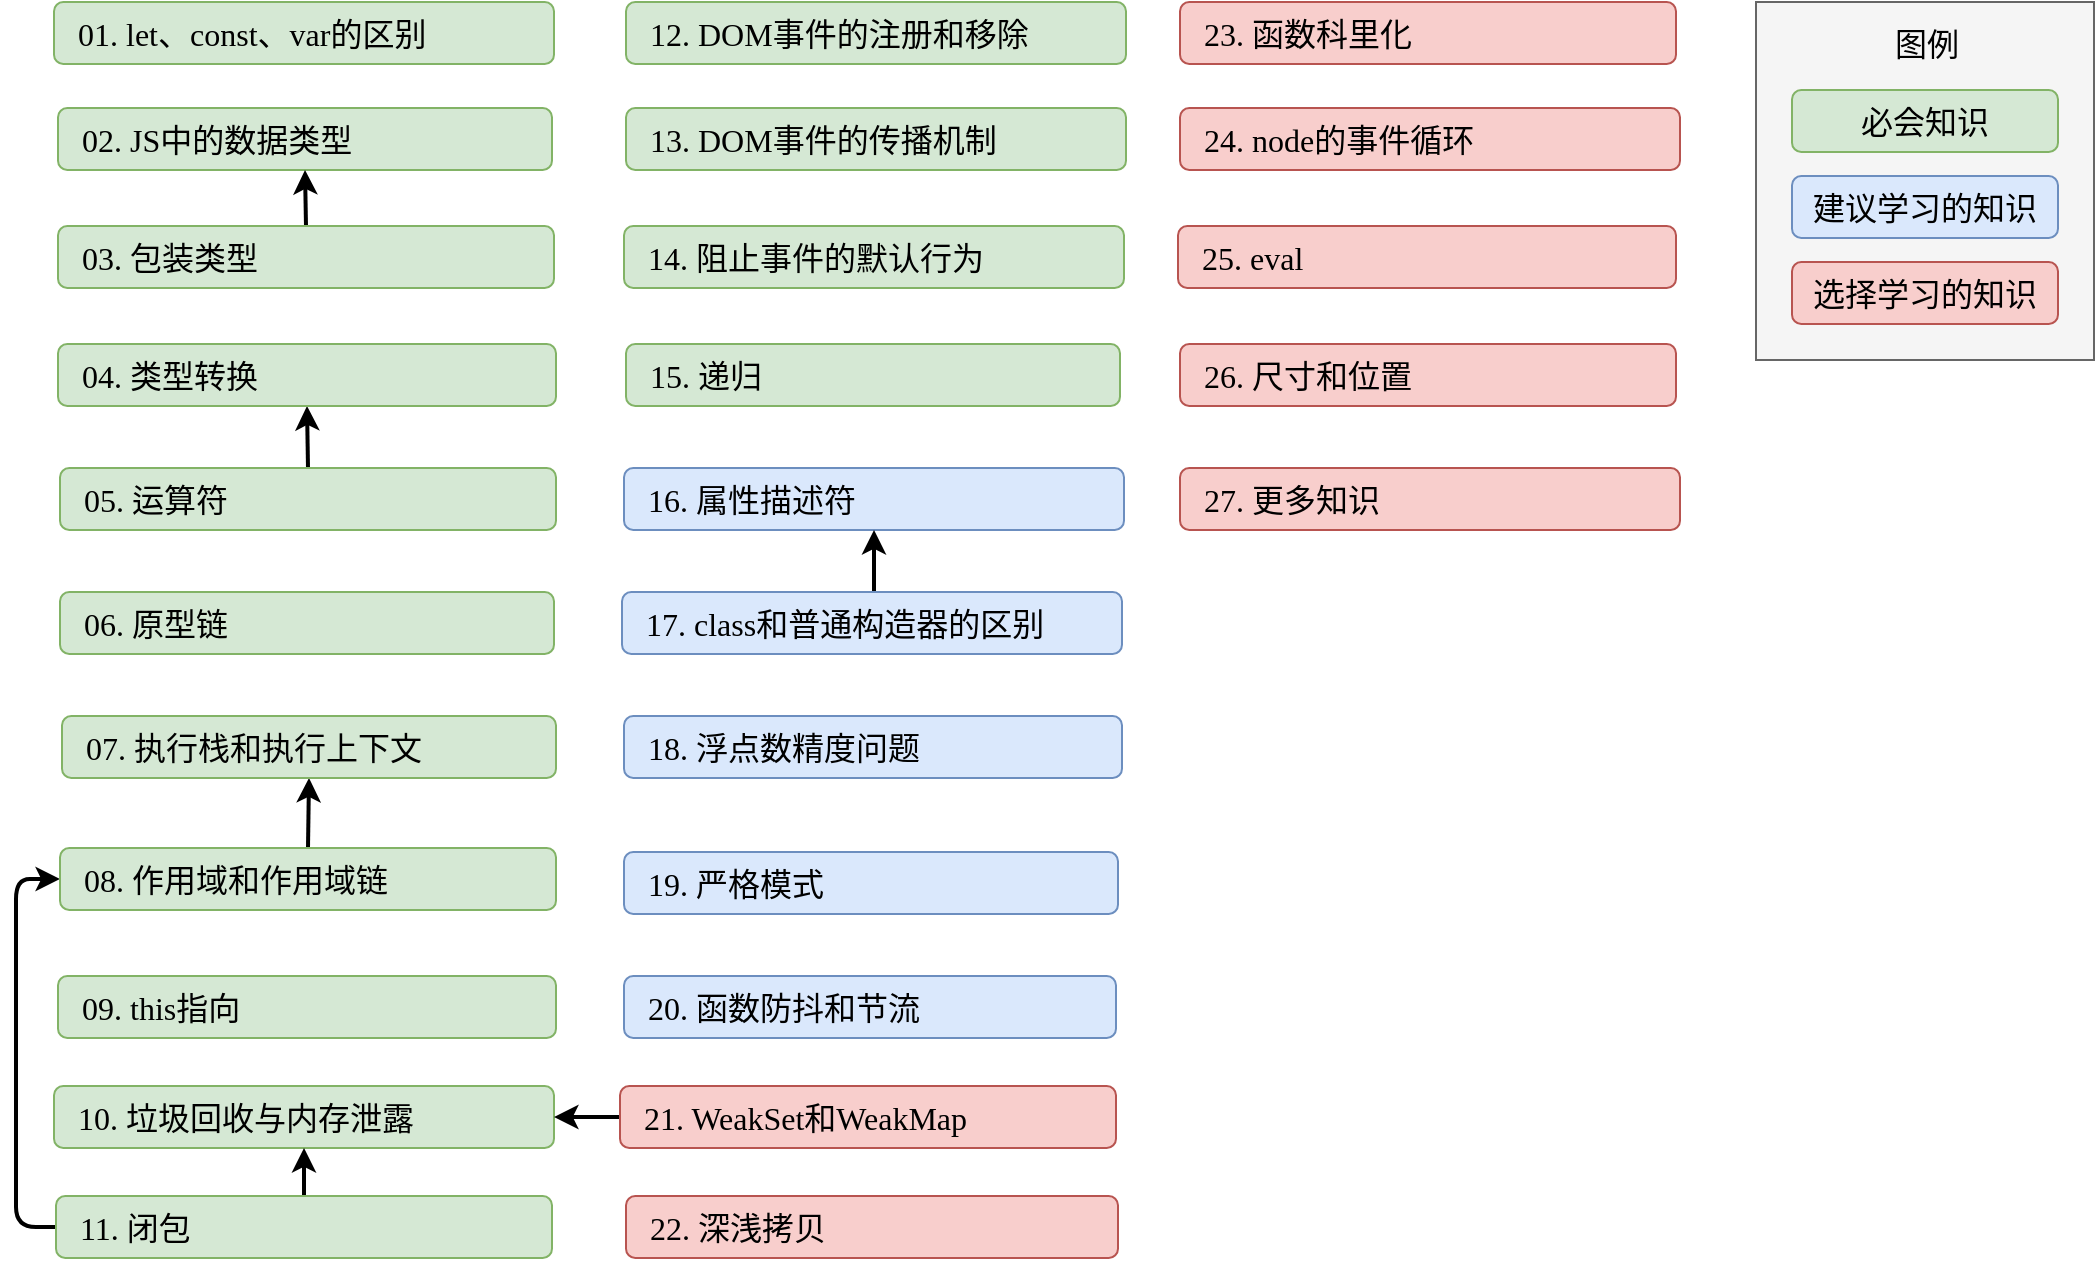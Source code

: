<mxfile>
    <diagram id="QFoU5hE6jV3CWI5dNyLY" name="第 1 页">
        <mxGraphModel dx="978" dy="637" grid="0" gridSize="10" guides="1" tooltips="1" connect="1" arrows="1" fold="1" page="1" pageScale="1" pageWidth="1654" pageHeight="1169" background="#ffffff" math="0" shadow="0">
            <root>
                <mxCell id="0"/>
                <mxCell id="1" parent="0"/>
                <mxCell id="2" value="&lt;font color=&quot;#000000&quot;&gt;02. JS中的数据类型&lt;/font&gt;" style="rounded=1;whiteSpace=wrap;html=1;fillColor=#d5e8d4;strokeColor=#82b366;fontSize=16;fontFamily=Roboto Mono;align=left;spacingLeft=10;" parent="1" vertex="1">
                    <mxGeometry x="142" y="190" width="247" height="31" as="geometry"/>
                </mxCell>
                <mxCell id="9" value="&lt;font color=&quot;#000000&quot;&gt;10. 垃圾回收与内存泄露&lt;/font&gt;" style="rounded=1;whiteSpace=wrap;html=1;fillColor=#d5e8d4;strokeColor=#82b366;fontSize=16;fontFamily=Roboto Mono;align=left;spacingLeft=10;" parent="1" vertex="1">
                    <mxGeometry x="140" y="679" width="250" height="31" as="geometry"/>
                </mxCell>
                <mxCell id="69" style="edgeStyle=none;html=1;strokeColor=#000000;strokeWidth=2;" parent="1" source="11" target="9" edge="1">
                    <mxGeometry relative="1" as="geometry"/>
                </mxCell>
                <mxCell id="70" style="edgeStyle=orthogonalEdgeStyle;html=1;entryX=0;entryY=0.5;entryDx=0;entryDy=0;strokeColor=#000000;strokeWidth=2;" parent="1" source="11" target="20" edge="1">
                    <mxGeometry relative="1" as="geometry">
                        <Array as="points">
                            <mxPoint x="121" y="750"/>
                            <mxPoint x="121" y="576"/>
                        </Array>
                    </mxGeometry>
                </mxCell>
                <mxCell id="11" value="&lt;font color=&quot;#000000&quot;&gt;11. 闭包&lt;/font&gt;" style="rounded=1;whiteSpace=wrap;html=1;fillColor=#d5e8d4;strokeColor=#82b366;fontSize=16;fontFamily=Roboto Mono;align=left;spacingLeft=10;" parent="1" vertex="1">
                    <mxGeometry x="141" y="734" width="248" height="31" as="geometry"/>
                </mxCell>
                <mxCell id="14" value="&lt;font color=&quot;#000000&quot;&gt;22. 深浅拷贝&lt;/font&gt;" style="rounded=1;whiteSpace=wrap;html=1;fillColor=#f8cecc;strokeColor=#b85450;fontSize=16;fontFamily=Roboto Mono;align=left;spacingLeft=10;" parent="1" vertex="1">
                    <mxGeometry x="426" y="734" width="246" height="31" as="geometry"/>
                </mxCell>
                <mxCell id="17" value="&lt;font color=&quot;#000000&quot;&gt;09. this指向&lt;/font&gt;" style="rounded=1;whiteSpace=wrap;html=1;fillColor=#d5e8d4;strokeColor=#82b366;fontSize=16;fontFamily=Roboto Mono;align=left;spacingLeft=10;" parent="1" vertex="1">
                    <mxGeometry x="142" y="624" width="249" height="31" as="geometry"/>
                </mxCell>
                <mxCell id="18" value="&lt;font color=&quot;#000000&quot;&gt;16. 属性描述符&lt;/font&gt;" style="rounded=1;whiteSpace=wrap;html=1;fillColor=#dae8fc;strokeColor=#6c8ebf;fontSize=16;fontFamily=Roboto Mono;align=left;spacingLeft=10;" parent="1" vertex="1">
                    <mxGeometry x="425" y="370" width="250" height="31" as="geometry"/>
                </mxCell>
                <mxCell id="63" style="edgeStyle=orthogonalEdgeStyle;rounded=0;orthogonalLoop=1;jettySize=auto;html=1;exitX=0.5;exitY=0;exitDx=0;exitDy=0;entryX=0.5;entryY=1;entryDx=0;entryDy=0;strokeColor=#000000;spacingLeft=10;strokeWidth=2;" parent="1" source="20" target="54" edge="1">
                    <mxGeometry relative="1" as="geometry"/>
                </mxCell>
                <mxCell id="20" value="&lt;font color=&quot;#000000&quot;&gt;08. 作用域和作用域链&lt;/font&gt;" style="rounded=1;whiteSpace=wrap;html=1;fillColor=#d5e8d4;strokeColor=#82b366;fontSize=16;fontFamily=Roboto Mono;align=left;spacingLeft=10;" parent="1" vertex="1">
                    <mxGeometry x="143" y="560" width="248" height="31" as="geometry"/>
                </mxCell>
                <mxCell id="62" style="edgeStyle=orthogonalEdgeStyle;rounded=0;orthogonalLoop=1;jettySize=auto;html=1;exitX=0.5;exitY=0;exitDx=0;exitDy=0;entryX=0.5;entryY=1;entryDx=0;entryDy=0;strokeColor=#000000;spacingLeft=10;strokeWidth=2;" parent="1" source="23" target="60" edge="1">
                    <mxGeometry relative="1" as="geometry"/>
                </mxCell>
                <mxCell id="23" value="&lt;font color=&quot;#000000&quot;&gt;05. 运算符&lt;/font&gt;" style="rounded=1;whiteSpace=wrap;html=1;fillColor=#d5e8d4;strokeColor=#82b366;fontSize=16;fontFamily=Roboto Mono;align=left;spacingLeft=10;" parent="1" vertex="1">
                    <mxGeometry x="143" y="370" width="248" height="31" as="geometry"/>
                </mxCell>
                <mxCell id="61" style="edgeStyle=orthogonalEdgeStyle;rounded=0;orthogonalLoop=1;jettySize=auto;html=1;exitX=0.5;exitY=0;exitDx=0;exitDy=0;entryX=0.5;entryY=1;entryDx=0;entryDy=0;strokeColor=#000000;spacingLeft=10;strokeWidth=2;" parent="1" source="24" target="2" edge="1">
                    <mxGeometry relative="1" as="geometry"/>
                </mxCell>
                <mxCell id="24" value="&lt;font color=&quot;#000000&quot;&gt;03. 包装类型&lt;/font&gt;" style="rounded=1;whiteSpace=wrap;html=1;fillColor=#d5e8d4;strokeColor=#82b366;fontSize=16;fontFamily=Roboto Mono;align=left;spacingLeft=10;" parent="1" vertex="1">
                    <mxGeometry x="142" y="249" width="248" height="31" as="geometry"/>
                </mxCell>
                <mxCell id="25" value="&lt;font color=&quot;#000000&quot;&gt;19. 严格模式&lt;/font&gt;" style="rounded=1;whiteSpace=wrap;html=1;fillColor=#dae8fc;strokeColor=#6c8ebf;fontSize=16;fontFamily=Roboto Mono;align=left;spacingLeft=10;" parent="1" vertex="1">
                    <mxGeometry x="425" y="562" width="247" height="31" as="geometry"/>
                </mxCell>
                <mxCell id="26" value="&lt;font color=&quot;#000000&quot;&gt;18. 浮点数精度问题&lt;/font&gt;" style="rounded=1;whiteSpace=wrap;html=1;fillColor=#dae8fc;strokeColor=#6c8ebf;fontSize=16;fontFamily=Roboto Mono;align=left;spacingLeft=10;" parent="1" vertex="1">
                    <mxGeometry x="425" y="494" width="249" height="31" as="geometry"/>
                </mxCell>
                <mxCell id="28" value="&lt;font color=&quot;#000000&quot;&gt;13. DOM事件的传播机制&lt;/font&gt;" style="rounded=1;whiteSpace=wrap;html=1;fillColor=#d5e8d4;strokeColor=#82b366;fontSize=16;fontFamily=Roboto Mono;align=left;spacingLeft=10;" parent="1" vertex="1">
                    <mxGeometry x="426" y="190" width="250" height="31" as="geometry"/>
                </mxCell>
                <mxCell id="29" value="&lt;font color=&quot;#000000&quot;&gt;14. 阻止事件的默认行为&lt;/font&gt;" style="rounded=1;whiteSpace=wrap;html=1;fillColor=#d5e8d4;strokeColor=#82b366;fontSize=16;fontFamily=Roboto Mono;align=left;spacingLeft=10;" parent="1" vertex="1">
                    <mxGeometry x="425" y="249" width="250" height="31" as="geometry"/>
                </mxCell>
                <mxCell id="30" value="&lt;font color=&quot;#000000&quot;&gt;20. 函数防抖和节流&lt;/font&gt;" style="rounded=1;whiteSpace=wrap;html=1;fillColor=#dae8fc;strokeColor=#6c8ebf;fontSize=16;fontFamily=Roboto Mono;align=left;spacingLeft=10;" parent="1" vertex="1">
                    <mxGeometry x="425" y="624" width="246" height="31" as="geometry"/>
                </mxCell>
                <mxCell id="31" value="&lt;font color=&quot;#000000&quot;&gt;01. let、const、var的区别&lt;/font&gt;" style="rounded=1;whiteSpace=wrap;html=1;fillColor=#d5e8d4;strokeColor=#82b366;fontSize=16;fontFamily=Roboto Mono;align=left;spacingLeft=10;" parent="1" vertex="1">
                    <mxGeometry x="140" y="137" width="250" height="31" as="geometry"/>
                </mxCell>
                <mxCell id="65" style="edgeStyle=orthogonalEdgeStyle;rounded=0;orthogonalLoop=1;jettySize=auto;html=1;exitX=0.5;exitY=0;exitDx=0;exitDy=0;entryX=0.5;entryY=1;entryDx=0;entryDy=0;strokeColor=#000000;spacingLeft=10;strokeWidth=2;" parent="1" source="32" target="18" edge="1">
                    <mxGeometry relative="1" as="geometry"/>
                </mxCell>
                <mxCell id="32" value="&lt;font color=&quot;#000000&quot;&gt;17. class和普通构造器的区别&lt;/font&gt;" style="rounded=1;whiteSpace=wrap;html=1;fillColor=#dae8fc;strokeColor=#6c8ebf;fontSize=16;fontFamily=Roboto Mono;align=left;spacingLeft=10;" parent="1" vertex="1">
                    <mxGeometry x="424" y="432" width="250" height="31" as="geometry"/>
                </mxCell>
                <mxCell id="33" value="&lt;font color=&quot;#000000&quot;&gt;12. DOM事件的注册和移除&lt;/font&gt;" style="rounded=1;whiteSpace=wrap;html=1;fillColor=#d5e8d4;strokeColor=#82b366;fontSize=16;fontFamily=Roboto Mono;align=left;spacingLeft=10;" parent="1" vertex="1">
                    <mxGeometry x="426" y="137" width="250" height="31" as="geometry"/>
                </mxCell>
                <mxCell id="34" value="&lt;font color=&quot;#000000&quot;&gt;26. 尺寸和位置&lt;/font&gt;" style="rounded=1;whiteSpace=wrap;html=1;fontSize=16;fontFamily=Roboto Mono;fillColor=#F8CECC;strokeColor=#B85450;align=left;spacingLeft=10;" parent="1" vertex="1">
                    <mxGeometry x="703" y="308" width="248" height="31" as="geometry"/>
                </mxCell>
                <mxCell id="68" style="edgeStyle=none;html=1;exitX=0;exitY=0.5;exitDx=0;exitDy=0;entryX=1;entryY=0.5;entryDx=0;entryDy=0;strokeWidth=2;strokeColor=#000000;" parent="1" source="36" target="9" edge="1">
                    <mxGeometry relative="1" as="geometry"/>
                </mxCell>
                <mxCell id="36" value="&lt;font color=&quot;#000000&quot;&gt;21. WeakSet和WeakMap&lt;/font&gt;" style="rounded=1;whiteSpace=wrap;html=1;fillColor=#f8cecc;strokeColor=#b85450;fontSize=16;fontFamily=Roboto Mono;align=left;spacingLeft=10;" parent="1" vertex="1">
                    <mxGeometry x="423" y="679" width="248" height="31" as="geometry"/>
                </mxCell>
                <mxCell id="37" value="&lt;font color=&quot;#000000&quot;&gt;24. node的事件循环&lt;/font&gt;" style="rounded=1;whiteSpace=wrap;html=1;fillColor=#f8cecc;strokeColor=#b85450;fontSize=16;fontFamily=Roboto Mono;align=left;spacingLeft=10;" parent="1" vertex="1">
                    <mxGeometry x="703" y="190" width="250" height="31" as="geometry"/>
                </mxCell>
                <mxCell id="40" value="&lt;font color=&quot;#000000&quot;&gt;27. 更多知识&lt;/font&gt;" style="rounded=1;whiteSpace=wrap;html=1;fillColor=#f8cecc;strokeColor=#b85450;fontSize=16;fontFamily=Roboto Mono;align=left;spacingLeft=10;" parent="1" vertex="1">
                    <mxGeometry x="703" y="370" width="250" height="31" as="geometry"/>
                </mxCell>
                <mxCell id="42" value="&lt;font color=&quot;#000000&quot;&gt;23. 函数科里化&lt;/font&gt;" style="rounded=1;whiteSpace=wrap;html=1;fillColor=#f8cecc;strokeColor=#b85450;fontSize=16;fontFamily=Roboto Mono;align=left;spacingLeft=10;" parent="1" vertex="1">
                    <mxGeometry x="703" y="137" width="248" height="31" as="geometry"/>
                </mxCell>
                <mxCell id="43" value="&lt;font color=&quot;#000000&quot;&gt;25. eval&lt;/font&gt;" style="rounded=1;whiteSpace=wrap;html=1;fontSize=16;fontFamily=Roboto Mono;fillColor=#F8CECC;strokeColor=#B85450;align=left;spacingLeft=10;" parent="1" vertex="1">
                    <mxGeometry x="702" y="249" width="249" height="31" as="geometry"/>
                </mxCell>
                <mxCell id="47" value="&lt;font color=&quot;#000000&quot;&gt;06. 原型链&lt;/font&gt;" style="rounded=1;whiteSpace=wrap;html=1;fillColor=#d5e8d4;strokeColor=#82b366;fontSize=16;fontFamily=Roboto Mono;align=left;spacingLeft=10;" parent="1" vertex="1">
                    <mxGeometry x="143" y="432" width="247" height="31" as="geometry"/>
                </mxCell>
                <mxCell id="53" value="&lt;font color=&quot;#000000&quot;&gt;15. 递归&lt;/font&gt;" style="rounded=1;whiteSpace=wrap;html=1;fillColor=#d5e8d4;strokeColor=#82b366;fontSize=16;fontFamily=Roboto Mono;align=left;spacingLeft=10;" parent="1" vertex="1">
                    <mxGeometry x="426" y="308" width="247" height="31" as="geometry"/>
                </mxCell>
                <mxCell id="54" value="&lt;font color=&quot;#000000&quot;&gt;07. 执行栈和执行上下文&lt;/font&gt;" style="rounded=1;whiteSpace=wrap;html=1;fillColor=#d5e8d4;strokeColor=#82b366;fontSize=16;fontFamily=Roboto Mono;align=left;spacingLeft=10;" parent="1" vertex="1">
                    <mxGeometry x="144" y="494" width="247" height="31" as="geometry"/>
                </mxCell>
                <mxCell id="60" value="&lt;font color=&quot;#000000&quot;&gt;04. 类型转换&lt;/font&gt;" style="rounded=1;whiteSpace=wrap;html=1;fillColor=#d5e8d4;strokeColor=#82b366;fontSize=16;fontFamily=Roboto Mono;align=left;spacingLeft=10;" parent="1" vertex="1">
                    <mxGeometry x="142" y="308" width="249" height="31" as="geometry"/>
                </mxCell>
                <mxCell id="16" value="" style="rounded=0;whiteSpace=wrap;html=1;fontFamily=Roboto Mono;fontSize=16;fillColor=#f5f5f5;strokeColor=#666666;fontColor=#333333;" parent="1" vertex="1">
                    <mxGeometry x="991" y="137" width="169" height="179" as="geometry"/>
                </mxCell>
                <mxCell id="3" value="&lt;font color=&quot;#000000&quot;&gt;图例&lt;/font&gt;" style="text;html=1;align=center;verticalAlign=middle;resizable=0;points=[];autosize=1;strokeColor=none;fontSize=16;fontFamily=Roboto Mono;" parent="1" vertex="1">
                    <mxGeometry x="1054.5" y="146" width="42" height="23" as="geometry"/>
                </mxCell>
                <mxCell id="4" value="&lt;font color=&quot;#000000&quot;&gt;必会知识&lt;/font&gt;" style="rounded=1;whiteSpace=wrap;html=1;fillColor=#d5e8d4;strokeColor=#82b366;fontSize=16;fontFamily=Roboto Mono;" parent="1" vertex="1">
                    <mxGeometry x="1009" y="181" width="133" height="31" as="geometry"/>
                </mxCell>
                <mxCell id="5" value="&lt;font color=&quot;#000000&quot;&gt;建议学习的知识&lt;/font&gt;" style="rounded=1;whiteSpace=wrap;html=1;fillColor=#dae8fc;strokeColor=#6c8ebf;fontSize=16;fontFamily=Roboto Mono;" parent="1" vertex="1">
                    <mxGeometry x="1009" y="224" width="133" height="31" as="geometry"/>
                </mxCell>
                <mxCell id="6" value="&lt;font color=&quot;#000000&quot;&gt;选择学习的知识&lt;/font&gt;" style="rounded=1;whiteSpace=wrap;html=1;fillColor=#f8cecc;strokeColor=#b85450;fontSize=16;fontFamily=Roboto Mono;" parent="1" vertex="1">
                    <mxGeometry x="1009" y="267" width="133" height="31" as="geometry"/>
                </mxCell>
            </root>
        </mxGraphModel>
    </diagram>
</mxfile>